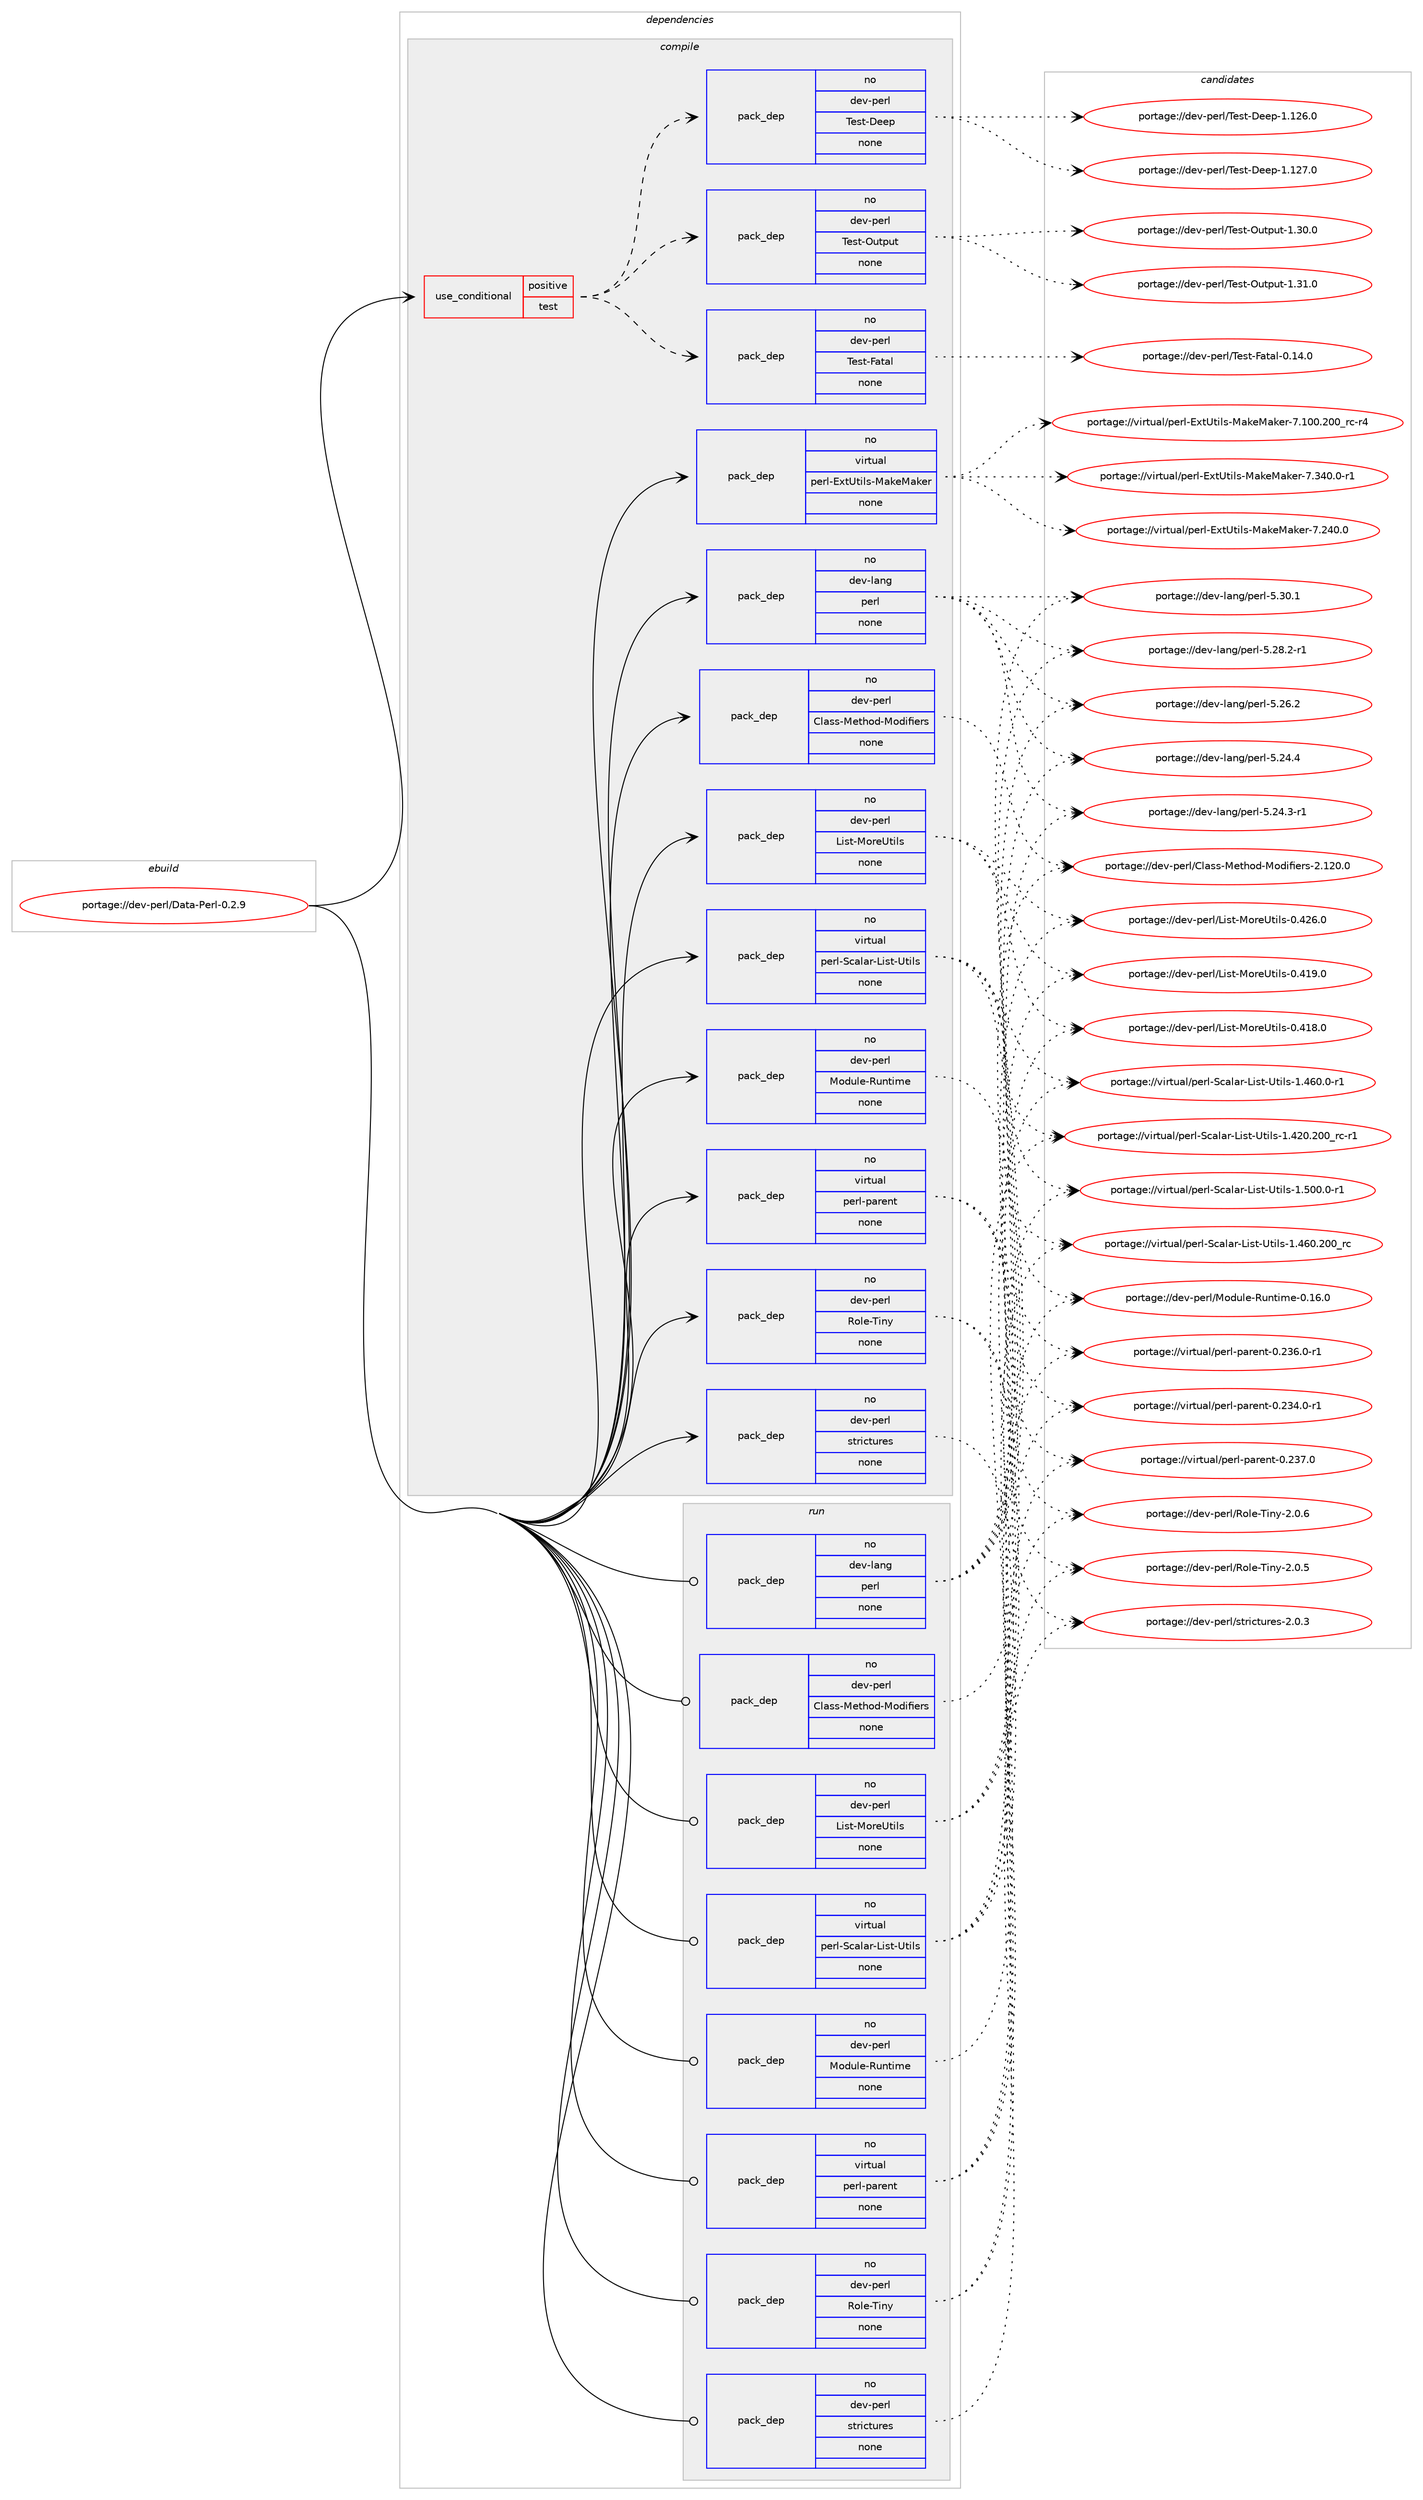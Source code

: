 digraph prolog {

# *************
# Graph options
# *************

newrank=true;
concentrate=true;
compound=true;
graph [rankdir=LR,fontname=Helvetica,fontsize=10,ranksep=1.5];#, ranksep=2.5, nodesep=0.2];
edge  [arrowhead=vee];
node  [fontname=Helvetica,fontsize=10];

# **********
# The ebuild
# **********

subgraph cluster_leftcol {
color=gray;
rank=same;
label=<<i>ebuild</i>>;
id [label="portage://dev-perl/Data-Perl-0.2.9", color=red, width=4, href="../dev-perl/Data-Perl-0.2.9.svg"];
}

# ****************
# The dependencies
# ****************

subgraph cluster_midcol {
color=gray;
label=<<i>dependencies</i>>;
subgraph cluster_compile {
fillcolor="#eeeeee";
style=filled;
label=<<i>compile</i>>;
subgraph cond122432 {
dependency496976 [label=<<TABLE BORDER="0" CELLBORDER="1" CELLSPACING="0" CELLPADDING="4"><TR><TD ROWSPAN="3" CELLPADDING="10">use_conditional</TD></TR><TR><TD>positive</TD></TR><TR><TD>test</TD></TR></TABLE>>, shape=none, color=red];
subgraph pack369449 {
dependency496977 [label=<<TABLE BORDER="0" CELLBORDER="1" CELLSPACING="0" CELLPADDING="4" WIDTH="220"><TR><TD ROWSPAN="6" CELLPADDING="30">pack_dep</TD></TR><TR><TD WIDTH="110">no</TD></TR><TR><TD>dev-perl</TD></TR><TR><TD>Test-Deep</TD></TR><TR><TD>none</TD></TR><TR><TD></TD></TR></TABLE>>, shape=none, color=blue];
}
dependency496976:e -> dependency496977:w [weight=20,style="dashed",arrowhead="vee"];
subgraph pack369450 {
dependency496978 [label=<<TABLE BORDER="0" CELLBORDER="1" CELLSPACING="0" CELLPADDING="4" WIDTH="220"><TR><TD ROWSPAN="6" CELLPADDING="30">pack_dep</TD></TR><TR><TD WIDTH="110">no</TD></TR><TR><TD>dev-perl</TD></TR><TR><TD>Test-Fatal</TD></TR><TR><TD>none</TD></TR><TR><TD></TD></TR></TABLE>>, shape=none, color=blue];
}
dependency496976:e -> dependency496978:w [weight=20,style="dashed",arrowhead="vee"];
subgraph pack369451 {
dependency496979 [label=<<TABLE BORDER="0" CELLBORDER="1" CELLSPACING="0" CELLPADDING="4" WIDTH="220"><TR><TD ROWSPAN="6" CELLPADDING="30">pack_dep</TD></TR><TR><TD WIDTH="110">no</TD></TR><TR><TD>dev-perl</TD></TR><TR><TD>Test-Output</TD></TR><TR><TD>none</TD></TR><TR><TD></TD></TR></TABLE>>, shape=none, color=blue];
}
dependency496976:e -> dependency496979:w [weight=20,style="dashed",arrowhead="vee"];
}
id:e -> dependency496976:w [weight=20,style="solid",arrowhead="vee"];
subgraph pack369452 {
dependency496980 [label=<<TABLE BORDER="0" CELLBORDER="1" CELLSPACING="0" CELLPADDING="4" WIDTH="220"><TR><TD ROWSPAN="6" CELLPADDING="30">pack_dep</TD></TR><TR><TD WIDTH="110">no</TD></TR><TR><TD>dev-lang</TD></TR><TR><TD>perl</TD></TR><TR><TD>none</TD></TR><TR><TD></TD></TR></TABLE>>, shape=none, color=blue];
}
id:e -> dependency496980:w [weight=20,style="solid",arrowhead="vee"];
subgraph pack369453 {
dependency496981 [label=<<TABLE BORDER="0" CELLBORDER="1" CELLSPACING="0" CELLPADDING="4" WIDTH="220"><TR><TD ROWSPAN="6" CELLPADDING="30">pack_dep</TD></TR><TR><TD WIDTH="110">no</TD></TR><TR><TD>dev-perl</TD></TR><TR><TD>Class-Method-Modifiers</TD></TR><TR><TD>none</TD></TR><TR><TD></TD></TR></TABLE>>, shape=none, color=blue];
}
id:e -> dependency496981:w [weight=20,style="solid",arrowhead="vee"];
subgraph pack369454 {
dependency496982 [label=<<TABLE BORDER="0" CELLBORDER="1" CELLSPACING="0" CELLPADDING="4" WIDTH="220"><TR><TD ROWSPAN="6" CELLPADDING="30">pack_dep</TD></TR><TR><TD WIDTH="110">no</TD></TR><TR><TD>dev-perl</TD></TR><TR><TD>List-MoreUtils</TD></TR><TR><TD>none</TD></TR><TR><TD></TD></TR></TABLE>>, shape=none, color=blue];
}
id:e -> dependency496982:w [weight=20,style="solid",arrowhead="vee"];
subgraph pack369455 {
dependency496983 [label=<<TABLE BORDER="0" CELLBORDER="1" CELLSPACING="0" CELLPADDING="4" WIDTH="220"><TR><TD ROWSPAN="6" CELLPADDING="30">pack_dep</TD></TR><TR><TD WIDTH="110">no</TD></TR><TR><TD>dev-perl</TD></TR><TR><TD>Module-Runtime</TD></TR><TR><TD>none</TD></TR><TR><TD></TD></TR></TABLE>>, shape=none, color=blue];
}
id:e -> dependency496983:w [weight=20,style="solid",arrowhead="vee"];
subgraph pack369456 {
dependency496984 [label=<<TABLE BORDER="0" CELLBORDER="1" CELLSPACING="0" CELLPADDING="4" WIDTH="220"><TR><TD ROWSPAN="6" CELLPADDING="30">pack_dep</TD></TR><TR><TD WIDTH="110">no</TD></TR><TR><TD>dev-perl</TD></TR><TR><TD>Role-Tiny</TD></TR><TR><TD>none</TD></TR><TR><TD></TD></TR></TABLE>>, shape=none, color=blue];
}
id:e -> dependency496984:w [weight=20,style="solid",arrowhead="vee"];
subgraph pack369457 {
dependency496985 [label=<<TABLE BORDER="0" CELLBORDER="1" CELLSPACING="0" CELLPADDING="4" WIDTH="220"><TR><TD ROWSPAN="6" CELLPADDING="30">pack_dep</TD></TR><TR><TD WIDTH="110">no</TD></TR><TR><TD>dev-perl</TD></TR><TR><TD>strictures</TD></TR><TR><TD>none</TD></TR><TR><TD></TD></TR></TABLE>>, shape=none, color=blue];
}
id:e -> dependency496985:w [weight=20,style="solid",arrowhead="vee"];
subgraph pack369458 {
dependency496986 [label=<<TABLE BORDER="0" CELLBORDER="1" CELLSPACING="0" CELLPADDING="4" WIDTH="220"><TR><TD ROWSPAN="6" CELLPADDING="30">pack_dep</TD></TR><TR><TD WIDTH="110">no</TD></TR><TR><TD>virtual</TD></TR><TR><TD>perl-ExtUtils-MakeMaker</TD></TR><TR><TD>none</TD></TR><TR><TD></TD></TR></TABLE>>, shape=none, color=blue];
}
id:e -> dependency496986:w [weight=20,style="solid",arrowhead="vee"];
subgraph pack369459 {
dependency496987 [label=<<TABLE BORDER="0" CELLBORDER="1" CELLSPACING="0" CELLPADDING="4" WIDTH="220"><TR><TD ROWSPAN="6" CELLPADDING="30">pack_dep</TD></TR><TR><TD WIDTH="110">no</TD></TR><TR><TD>virtual</TD></TR><TR><TD>perl-Scalar-List-Utils</TD></TR><TR><TD>none</TD></TR><TR><TD></TD></TR></TABLE>>, shape=none, color=blue];
}
id:e -> dependency496987:w [weight=20,style="solid",arrowhead="vee"];
subgraph pack369460 {
dependency496988 [label=<<TABLE BORDER="0" CELLBORDER="1" CELLSPACING="0" CELLPADDING="4" WIDTH="220"><TR><TD ROWSPAN="6" CELLPADDING="30">pack_dep</TD></TR><TR><TD WIDTH="110">no</TD></TR><TR><TD>virtual</TD></TR><TR><TD>perl-parent</TD></TR><TR><TD>none</TD></TR><TR><TD></TD></TR></TABLE>>, shape=none, color=blue];
}
id:e -> dependency496988:w [weight=20,style="solid",arrowhead="vee"];
}
subgraph cluster_compileandrun {
fillcolor="#eeeeee";
style=filled;
label=<<i>compile and run</i>>;
}
subgraph cluster_run {
fillcolor="#eeeeee";
style=filled;
label=<<i>run</i>>;
subgraph pack369461 {
dependency496989 [label=<<TABLE BORDER="0" CELLBORDER="1" CELLSPACING="0" CELLPADDING="4" WIDTH="220"><TR><TD ROWSPAN="6" CELLPADDING="30">pack_dep</TD></TR><TR><TD WIDTH="110">no</TD></TR><TR><TD>dev-lang</TD></TR><TR><TD>perl</TD></TR><TR><TD>none</TD></TR><TR><TD></TD></TR></TABLE>>, shape=none, color=blue];
}
id:e -> dependency496989:w [weight=20,style="solid",arrowhead="odot"];
subgraph pack369462 {
dependency496990 [label=<<TABLE BORDER="0" CELLBORDER="1" CELLSPACING="0" CELLPADDING="4" WIDTH="220"><TR><TD ROWSPAN="6" CELLPADDING="30">pack_dep</TD></TR><TR><TD WIDTH="110">no</TD></TR><TR><TD>dev-perl</TD></TR><TR><TD>Class-Method-Modifiers</TD></TR><TR><TD>none</TD></TR><TR><TD></TD></TR></TABLE>>, shape=none, color=blue];
}
id:e -> dependency496990:w [weight=20,style="solid",arrowhead="odot"];
subgraph pack369463 {
dependency496991 [label=<<TABLE BORDER="0" CELLBORDER="1" CELLSPACING="0" CELLPADDING="4" WIDTH="220"><TR><TD ROWSPAN="6" CELLPADDING="30">pack_dep</TD></TR><TR><TD WIDTH="110">no</TD></TR><TR><TD>dev-perl</TD></TR><TR><TD>List-MoreUtils</TD></TR><TR><TD>none</TD></TR><TR><TD></TD></TR></TABLE>>, shape=none, color=blue];
}
id:e -> dependency496991:w [weight=20,style="solid",arrowhead="odot"];
subgraph pack369464 {
dependency496992 [label=<<TABLE BORDER="0" CELLBORDER="1" CELLSPACING="0" CELLPADDING="4" WIDTH="220"><TR><TD ROWSPAN="6" CELLPADDING="30">pack_dep</TD></TR><TR><TD WIDTH="110">no</TD></TR><TR><TD>dev-perl</TD></TR><TR><TD>Module-Runtime</TD></TR><TR><TD>none</TD></TR><TR><TD></TD></TR></TABLE>>, shape=none, color=blue];
}
id:e -> dependency496992:w [weight=20,style="solid",arrowhead="odot"];
subgraph pack369465 {
dependency496993 [label=<<TABLE BORDER="0" CELLBORDER="1" CELLSPACING="0" CELLPADDING="4" WIDTH="220"><TR><TD ROWSPAN="6" CELLPADDING="30">pack_dep</TD></TR><TR><TD WIDTH="110">no</TD></TR><TR><TD>dev-perl</TD></TR><TR><TD>Role-Tiny</TD></TR><TR><TD>none</TD></TR><TR><TD></TD></TR></TABLE>>, shape=none, color=blue];
}
id:e -> dependency496993:w [weight=20,style="solid",arrowhead="odot"];
subgraph pack369466 {
dependency496994 [label=<<TABLE BORDER="0" CELLBORDER="1" CELLSPACING="0" CELLPADDING="4" WIDTH="220"><TR><TD ROWSPAN="6" CELLPADDING="30">pack_dep</TD></TR><TR><TD WIDTH="110">no</TD></TR><TR><TD>dev-perl</TD></TR><TR><TD>strictures</TD></TR><TR><TD>none</TD></TR><TR><TD></TD></TR></TABLE>>, shape=none, color=blue];
}
id:e -> dependency496994:w [weight=20,style="solid",arrowhead="odot"];
subgraph pack369467 {
dependency496995 [label=<<TABLE BORDER="0" CELLBORDER="1" CELLSPACING="0" CELLPADDING="4" WIDTH="220"><TR><TD ROWSPAN="6" CELLPADDING="30">pack_dep</TD></TR><TR><TD WIDTH="110">no</TD></TR><TR><TD>virtual</TD></TR><TR><TD>perl-Scalar-List-Utils</TD></TR><TR><TD>none</TD></TR><TR><TD></TD></TR></TABLE>>, shape=none, color=blue];
}
id:e -> dependency496995:w [weight=20,style="solid",arrowhead="odot"];
subgraph pack369468 {
dependency496996 [label=<<TABLE BORDER="0" CELLBORDER="1" CELLSPACING="0" CELLPADDING="4" WIDTH="220"><TR><TD ROWSPAN="6" CELLPADDING="30">pack_dep</TD></TR><TR><TD WIDTH="110">no</TD></TR><TR><TD>virtual</TD></TR><TR><TD>perl-parent</TD></TR><TR><TD>none</TD></TR><TR><TD></TD></TR></TABLE>>, shape=none, color=blue];
}
id:e -> dependency496996:w [weight=20,style="solid",arrowhead="odot"];
}
}

# **************
# The candidates
# **************

subgraph cluster_choices {
rank=same;
color=gray;
label=<<i>candidates</i>>;

subgraph choice369449 {
color=black;
nodesep=1;
choice10010111845112101114108478410111511645681011011124549464950554648 [label="portage://dev-perl/Test-Deep-1.127.0", color=red, width=4,href="../dev-perl/Test-Deep-1.127.0.svg"];
choice10010111845112101114108478410111511645681011011124549464950544648 [label="portage://dev-perl/Test-Deep-1.126.0", color=red, width=4,href="../dev-perl/Test-Deep-1.126.0.svg"];
dependency496977:e -> choice10010111845112101114108478410111511645681011011124549464950554648:w [style=dotted,weight="100"];
dependency496977:e -> choice10010111845112101114108478410111511645681011011124549464950544648:w [style=dotted,weight="100"];
}
subgraph choice369450 {
color=black;
nodesep=1;
choice1001011184511210111410847841011151164570971169710845484649524648 [label="portage://dev-perl/Test-Fatal-0.14.0", color=red, width=4,href="../dev-perl/Test-Fatal-0.14.0.svg"];
dependency496978:e -> choice1001011184511210111410847841011151164570971169710845484649524648:w [style=dotted,weight="100"];
}
subgraph choice369451 {
color=black;
nodesep=1;
choice100101118451121011141084784101115116457911711611211711645494651494648 [label="portage://dev-perl/Test-Output-1.31.0", color=red, width=4,href="../dev-perl/Test-Output-1.31.0.svg"];
choice100101118451121011141084784101115116457911711611211711645494651484648 [label="portage://dev-perl/Test-Output-1.30.0", color=red, width=4,href="../dev-perl/Test-Output-1.30.0.svg"];
dependency496979:e -> choice100101118451121011141084784101115116457911711611211711645494651494648:w [style=dotted,weight="100"];
dependency496979:e -> choice100101118451121011141084784101115116457911711611211711645494651484648:w [style=dotted,weight="100"];
}
subgraph choice369452 {
color=black;
nodesep=1;
choice10010111845108971101034711210111410845534651484649 [label="portage://dev-lang/perl-5.30.1", color=red, width=4,href="../dev-lang/perl-5.30.1.svg"];
choice100101118451089711010347112101114108455346505646504511449 [label="portage://dev-lang/perl-5.28.2-r1", color=red, width=4,href="../dev-lang/perl-5.28.2-r1.svg"];
choice10010111845108971101034711210111410845534650544650 [label="portage://dev-lang/perl-5.26.2", color=red, width=4,href="../dev-lang/perl-5.26.2.svg"];
choice10010111845108971101034711210111410845534650524652 [label="portage://dev-lang/perl-5.24.4", color=red, width=4,href="../dev-lang/perl-5.24.4.svg"];
choice100101118451089711010347112101114108455346505246514511449 [label="portage://dev-lang/perl-5.24.3-r1", color=red, width=4,href="../dev-lang/perl-5.24.3-r1.svg"];
dependency496980:e -> choice10010111845108971101034711210111410845534651484649:w [style=dotted,weight="100"];
dependency496980:e -> choice100101118451089711010347112101114108455346505646504511449:w [style=dotted,weight="100"];
dependency496980:e -> choice10010111845108971101034711210111410845534650544650:w [style=dotted,weight="100"];
dependency496980:e -> choice10010111845108971101034711210111410845534650524652:w [style=dotted,weight="100"];
dependency496980:e -> choice100101118451089711010347112101114108455346505246514511449:w [style=dotted,weight="100"];
}
subgraph choice369453 {
color=black;
nodesep=1;
choice10010111845112101114108476710897115115457710111610411110045771111001051021051011141154550464950484648 [label="portage://dev-perl/Class-Method-Modifiers-2.120.0", color=red, width=4,href="../dev-perl/Class-Method-Modifiers-2.120.0.svg"];
dependency496981:e -> choice10010111845112101114108476710897115115457710111610411110045771111001051021051011141154550464950484648:w [style=dotted,weight="100"];
}
subgraph choice369454 {
color=black;
nodesep=1;
choice1001011184511210111410847761051151164577111114101851161051081154548465250544648 [label="portage://dev-perl/List-MoreUtils-0.426.0", color=red, width=4,href="../dev-perl/List-MoreUtils-0.426.0.svg"];
choice1001011184511210111410847761051151164577111114101851161051081154548465249574648 [label="portage://dev-perl/List-MoreUtils-0.419.0", color=red, width=4,href="../dev-perl/List-MoreUtils-0.419.0.svg"];
choice1001011184511210111410847761051151164577111114101851161051081154548465249564648 [label="portage://dev-perl/List-MoreUtils-0.418.0", color=red, width=4,href="../dev-perl/List-MoreUtils-0.418.0.svg"];
dependency496982:e -> choice1001011184511210111410847761051151164577111114101851161051081154548465250544648:w [style=dotted,weight="100"];
dependency496982:e -> choice1001011184511210111410847761051151164577111114101851161051081154548465249574648:w [style=dotted,weight="100"];
dependency496982:e -> choice1001011184511210111410847761051151164577111114101851161051081154548465249564648:w [style=dotted,weight="100"];
}
subgraph choice369455 {
color=black;
nodesep=1;
choice100101118451121011141084777111100117108101458211711011610510910145484649544648 [label="portage://dev-perl/Module-Runtime-0.16.0", color=red, width=4,href="../dev-perl/Module-Runtime-0.16.0.svg"];
dependency496983:e -> choice100101118451121011141084777111100117108101458211711011610510910145484649544648:w [style=dotted,weight="100"];
}
subgraph choice369456 {
color=black;
nodesep=1;
choice1001011184511210111410847821111081014584105110121455046484654 [label="portage://dev-perl/Role-Tiny-2.0.6", color=red, width=4,href="../dev-perl/Role-Tiny-2.0.6.svg"];
choice1001011184511210111410847821111081014584105110121455046484653 [label="portage://dev-perl/Role-Tiny-2.0.5", color=red, width=4,href="../dev-perl/Role-Tiny-2.0.5.svg"];
dependency496984:e -> choice1001011184511210111410847821111081014584105110121455046484654:w [style=dotted,weight="100"];
dependency496984:e -> choice1001011184511210111410847821111081014584105110121455046484653:w [style=dotted,weight="100"];
}
subgraph choice369457 {
color=black;
nodesep=1;
choice100101118451121011141084711511611410599116117114101115455046484651 [label="portage://dev-perl/strictures-2.0.3", color=red, width=4,href="../dev-perl/strictures-2.0.3.svg"];
dependency496985:e -> choice100101118451121011141084711511611410599116117114101115455046484651:w [style=dotted,weight="100"];
}
subgraph choice369458 {
color=black;
nodesep=1;
choice1181051141161179710847112101114108456912011685116105108115457797107101779710710111445554651524846484511449 [label="portage://virtual/perl-ExtUtils-MakeMaker-7.340.0-r1", color=red, width=4,href="../virtual/perl-ExtUtils-MakeMaker-7.340.0-r1.svg"];
choice118105114116117971084711210111410845691201168511610510811545779710710177971071011144555465052484648 [label="portage://virtual/perl-ExtUtils-MakeMaker-7.240.0", color=red, width=4,href="../virtual/perl-ExtUtils-MakeMaker-7.240.0.svg"];
choice118105114116117971084711210111410845691201168511610510811545779710710177971071011144555464948484650484895114994511452 [label="portage://virtual/perl-ExtUtils-MakeMaker-7.100.200_rc-r4", color=red, width=4,href="../virtual/perl-ExtUtils-MakeMaker-7.100.200_rc-r4.svg"];
dependency496986:e -> choice1181051141161179710847112101114108456912011685116105108115457797107101779710710111445554651524846484511449:w [style=dotted,weight="100"];
dependency496986:e -> choice118105114116117971084711210111410845691201168511610510811545779710710177971071011144555465052484648:w [style=dotted,weight="100"];
dependency496986:e -> choice118105114116117971084711210111410845691201168511610510811545779710710177971071011144555464948484650484895114994511452:w [style=dotted,weight="100"];
}
subgraph choice369459 {
color=black;
nodesep=1;
choice118105114116117971084711210111410845839997108971144576105115116458511610510811545494653484846484511449 [label="portage://virtual/perl-Scalar-List-Utils-1.500.0-r1", color=red, width=4,href="../virtual/perl-Scalar-List-Utils-1.500.0-r1.svg"];
choice1181051141161179710847112101114108458399971089711445761051151164585116105108115454946525448465048489511499 [label="portage://virtual/perl-Scalar-List-Utils-1.460.200_rc", color=red, width=4,href="../virtual/perl-Scalar-List-Utils-1.460.200_rc.svg"];
choice118105114116117971084711210111410845839997108971144576105115116458511610510811545494652544846484511449 [label="portage://virtual/perl-Scalar-List-Utils-1.460.0-r1", color=red, width=4,href="../virtual/perl-Scalar-List-Utils-1.460.0-r1.svg"];
choice11810511411611797108471121011141084583999710897114457610511511645851161051081154549465250484650484895114994511449 [label="portage://virtual/perl-Scalar-List-Utils-1.420.200_rc-r1", color=red, width=4,href="../virtual/perl-Scalar-List-Utils-1.420.200_rc-r1.svg"];
dependency496987:e -> choice118105114116117971084711210111410845839997108971144576105115116458511610510811545494653484846484511449:w [style=dotted,weight="100"];
dependency496987:e -> choice1181051141161179710847112101114108458399971089711445761051151164585116105108115454946525448465048489511499:w [style=dotted,weight="100"];
dependency496987:e -> choice118105114116117971084711210111410845839997108971144576105115116458511610510811545494652544846484511449:w [style=dotted,weight="100"];
dependency496987:e -> choice11810511411611797108471121011141084583999710897114457610511511645851161051081154549465250484650484895114994511449:w [style=dotted,weight="100"];
}
subgraph choice369460 {
color=black;
nodesep=1;
choice118105114116117971084711210111410845112971141011101164548465051554648 [label="portage://virtual/perl-parent-0.237.0", color=red, width=4,href="../virtual/perl-parent-0.237.0.svg"];
choice1181051141161179710847112101114108451129711410111011645484650515446484511449 [label="portage://virtual/perl-parent-0.236.0-r1", color=red, width=4,href="../virtual/perl-parent-0.236.0-r1.svg"];
choice1181051141161179710847112101114108451129711410111011645484650515246484511449 [label="portage://virtual/perl-parent-0.234.0-r1", color=red, width=4,href="../virtual/perl-parent-0.234.0-r1.svg"];
dependency496988:e -> choice118105114116117971084711210111410845112971141011101164548465051554648:w [style=dotted,weight="100"];
dependency496988:e -> choice1181051141161179710847112101114108451129711410111011645484650515446484511449:w [style=dotted,weight="100"];
dependency496988:e -> choice1181051141161179710847112101114108451129711410111011645484650515246484511449:w [style=dotted,weight="100"];
}
subgraph choice369461 {
color=black;
nodesep=1;
choice10010111845108971101034711210111410845534651484649 [label="portage://dev-lang/perl-5.30.1", color=red, width=4,href="../dev-lang/perl-5.30.1.svg"];
choice100101118451089711010347112101114108455346505646504511449 [label="portage://dev-lang/perl-5.28.2-r1", color=red, width=4,href="../dev-lang/perl-5.28.2-r1.svg"];
choice10010111845108971101034711210111410845534650544650 [label="portage://dev-lang/perl-5.26.2", color=red, width=4,href="../dev-lang/perl-5.26.2.svg"];
choice10010111845108971101034711210111410845534650524652 [label="portage://dev-lang/perl-5.24.4", color=red, width=4,href="../dev-lang/perl-5.24.4.svg"];
choice100101118451089711010347112101114108455346505246514511449 [label="portage://dev-lang/perl-5.24.3-r1", color=red, width=4,href="../dev-lang/perl-5.24.3-r1.svg"];
dependency496989:e -> choice10010111845108971101034711210111410845534651484649:w [style=dotted,weight="100"];
dependency496989:e -> choice100101118451089711010347112101114108455346505646504511449:w [style=dotted,weight="100"];
dependency496989:e -> choice10010111845108971101034711210111410845534650544650:w [style=dotted,weight="100"];
dependency496989:e -> choice10010111845108971101034711210111410845534650524652:w [style=dotted,weight="100"];
dependency496989:e -> choice100101118451089711010347112101114108455346505246514511449:w [style=dotted,weight="100"];
}
subgraph choice369462 {
color=black;
nodesep=1;
choice10010111845112101114108476710897115115457710111610411110045771111001051021051011141154550464950484648 [label="portage://dev-perl/Class-Method-Modifiers-2.120.0", color=red, width=4,href="../dev-perl/Class-Method-Modifiers-2.120.0.svg"];
dependency496990:e -> choice10010111845112101114108476710897115115457710111610411110045771111001051021051011141154550464950484648:w [style=dotted,weight="100"];
}
subgraph choice369463 {
color=black;
nodesep=1;
choice1001011184511210111410847761051151164577111114101851161051081154548465250544648 [label="portage://dev-perl/List-MoreUtils-0.426.0", color=red, width=4,href="../dev-perl/List-MoreUtils-0.426.0.svg"];
choice1001011184511210111410847761051151164577111114101851161051081154548465249574648 [label="portage://dev-perl/List-MoreUtils-0.419.0", color=red, width=4,href="../dev-perl/List-MoreUtils-0.419.0.svg"];
choice1001011184511210111410847761051151164577111114101851161051081154548465249564648 [label="portage://dev-perl/List-MoreUtils-0.418.0", color=red, width=4,href="../dev-perl/List-MoreUtils-0.418.0.svg"];
dependency496991:e -> choice1001011184511210111410847761051151164577111114101851161051081154548465250544648:w [style=dotted,weight="100"];
dependency496991:e -> choice1001011184511210111410847761051151164577111114101851161051081154548465249574648:w [style=dotted,weight="100"];
dependency496991:e -> choice1001011184511210111410847761051151164577111114101851161051081154548465249564648:w [style=dotted,weight="100"];
}
subgraph choice369464 {
color=black;
nodesep=1;
choice100101118451121011141084777111100117108101458211711011610510910145484649544648 [label="portage://dev-perl/Module-Runtime-0.16.0", color=red, width=4,href="../dev-perl/Module-Runtime-0.16.0.svg"];
dependency496992:e -> choice100101118451121011141084777111100117108101458211711011610510910145484649544648:w [style=dotted,weight="100"];
}
subgraph choice369465 {
color=black;
nodesep=1;
choice1001011184511210111410847821111081014584105110121455046484654 [label="portage://dev-perl/Role-Tiny-2.0.6", color=red, width=4,href="../dev-perl/Role-Tiny-2.0.6.svg"];
choice1001011184511210111410847821111081014584105110121455046484653 [label="portage://dev-perl/Role-Tiny-2.0.5", color=red, width=4,href="../dev-perl/Role-Tiny-2.0.5.svg"];
dependency496993:e -> choice1001011184511210111410847821111081014584105110121455046484654:w [style=dotted,weight="100"];
dependency496993:e -> choice1001011184511210111410847821111081014584105110121455046484653:w [style=dotted,weight="100"];
}
subgraph choice369466 {
color=black;
nodesep=1;
choice100101118451121011141084711511611410599116117114101115455046484651 [label="portage://dev-perl/strictures-2.0.3", color=red, width=4,href="../dev-perl/strictures-2.0.3.svg"];
dependency496994:e -> choice100101118451121011141084711511611410599116117114101115455046484651:w [style=dotted,weight="100"];
}
subgraph choice369467 {
color=black;
nodesep=1;
choice118105114116117971084711210111410845839997108971144576105115116458511610510811545494653484846484511449 [label="portage://virtual/perl-Scalar-List-Utils-1.500.0-r1", color=red, width=4,href="../virtual/perl-Scalar-List-Utils-1.500.0-r1.svg"];
choice1181051141161179710847112101114108458399971089711445761051151164585116105108115454946525448465048489511499 [label="portage://virtual/perl-Scalar-List-Utils-1.460.200_rc", color=red, width=4,href="../virtual/perl-Scalar-List-Utils-1.460.200_rc.svg"];
choice118105114116117971084711210111410845839997108971144576105115116458511610510811545494652544846484511449 [label="portage://virtual/perl-Scalar-List-Utils-1.460.0-r1", color=red, width=4,href="../virtual/perl-Scalar-List-Utils-1.460.0-r1.svg"];
choice11810511411611797108471121011141084583999710897114457610511511645851161051081154549465250484650484895114994511449 [label="portage://virtual/perl-Scalar-List-Utils-1.420.200_rc-r1", color=red, width=4,href="../virtual/perl-Scalar-List-Utils-1.420.200_rc-r1.svg"];
dependency496995:e -> choice118105114116117971084711210111410845839997108971144576105115116458511610510811545494653484846484511449:w [style=dotted,weight="100"];
dependency496995:e -> choice1181051141161179710847112101114108458399971089711445761051151164585116105108115454946525448465048489511499:w [style=dotted,weight="100"];
dependency496995:e -> choice118105114116117971084711210111410845839997108971144576105115116458511610510811545494652544846484511449:w [style=dotted,weight="100"];
dependency496995:e -> choice11810511411611797108471121011141084583999710897114457610511511645851161051081154549465250484650484895114994511449:w [style=dotted,weight="100"];
}
subgraph choice369468 {
color=black;
nodesep=1;
choice118105114116117971084711210111410845112971141011101164548465051554648 [label="portage://virtual/perl-parent-0.237.0", color=red, width=4,href="../virtual/perl-parent-0.237.0.svg"];
choice1181051141161179710847112101114108451129711410111011645484650515446484511449 [label="portage://virtual/perl-parent-0.236.0-r1", color=red, width=4,href="../virtual/perl-parent-0.236.0-r1.svg"];
choice1181051141161179710847112101114108451129711410111011645484650515246484511449 [label="portage://virtual/perl-parent-0.234.0-r1", color=red, width=4,href="../virtual/perl-parent-0.234.0-r1.svg"];
dependency496996:e -> choice118105114116117971084711210111410845112971141011101164548465051554648:w [style=dotted,weight="100"];
dependency496996:e -> choice1181051141161179710847112101114108451129711410111011645484650515446484511449:w [style=dotted,weight="100"];
dependency496996:e -> choice1181051141161179710847112101114108451129711410111011645484650515246484511449:w [style=dotted,weight="100"];
}
}

}
